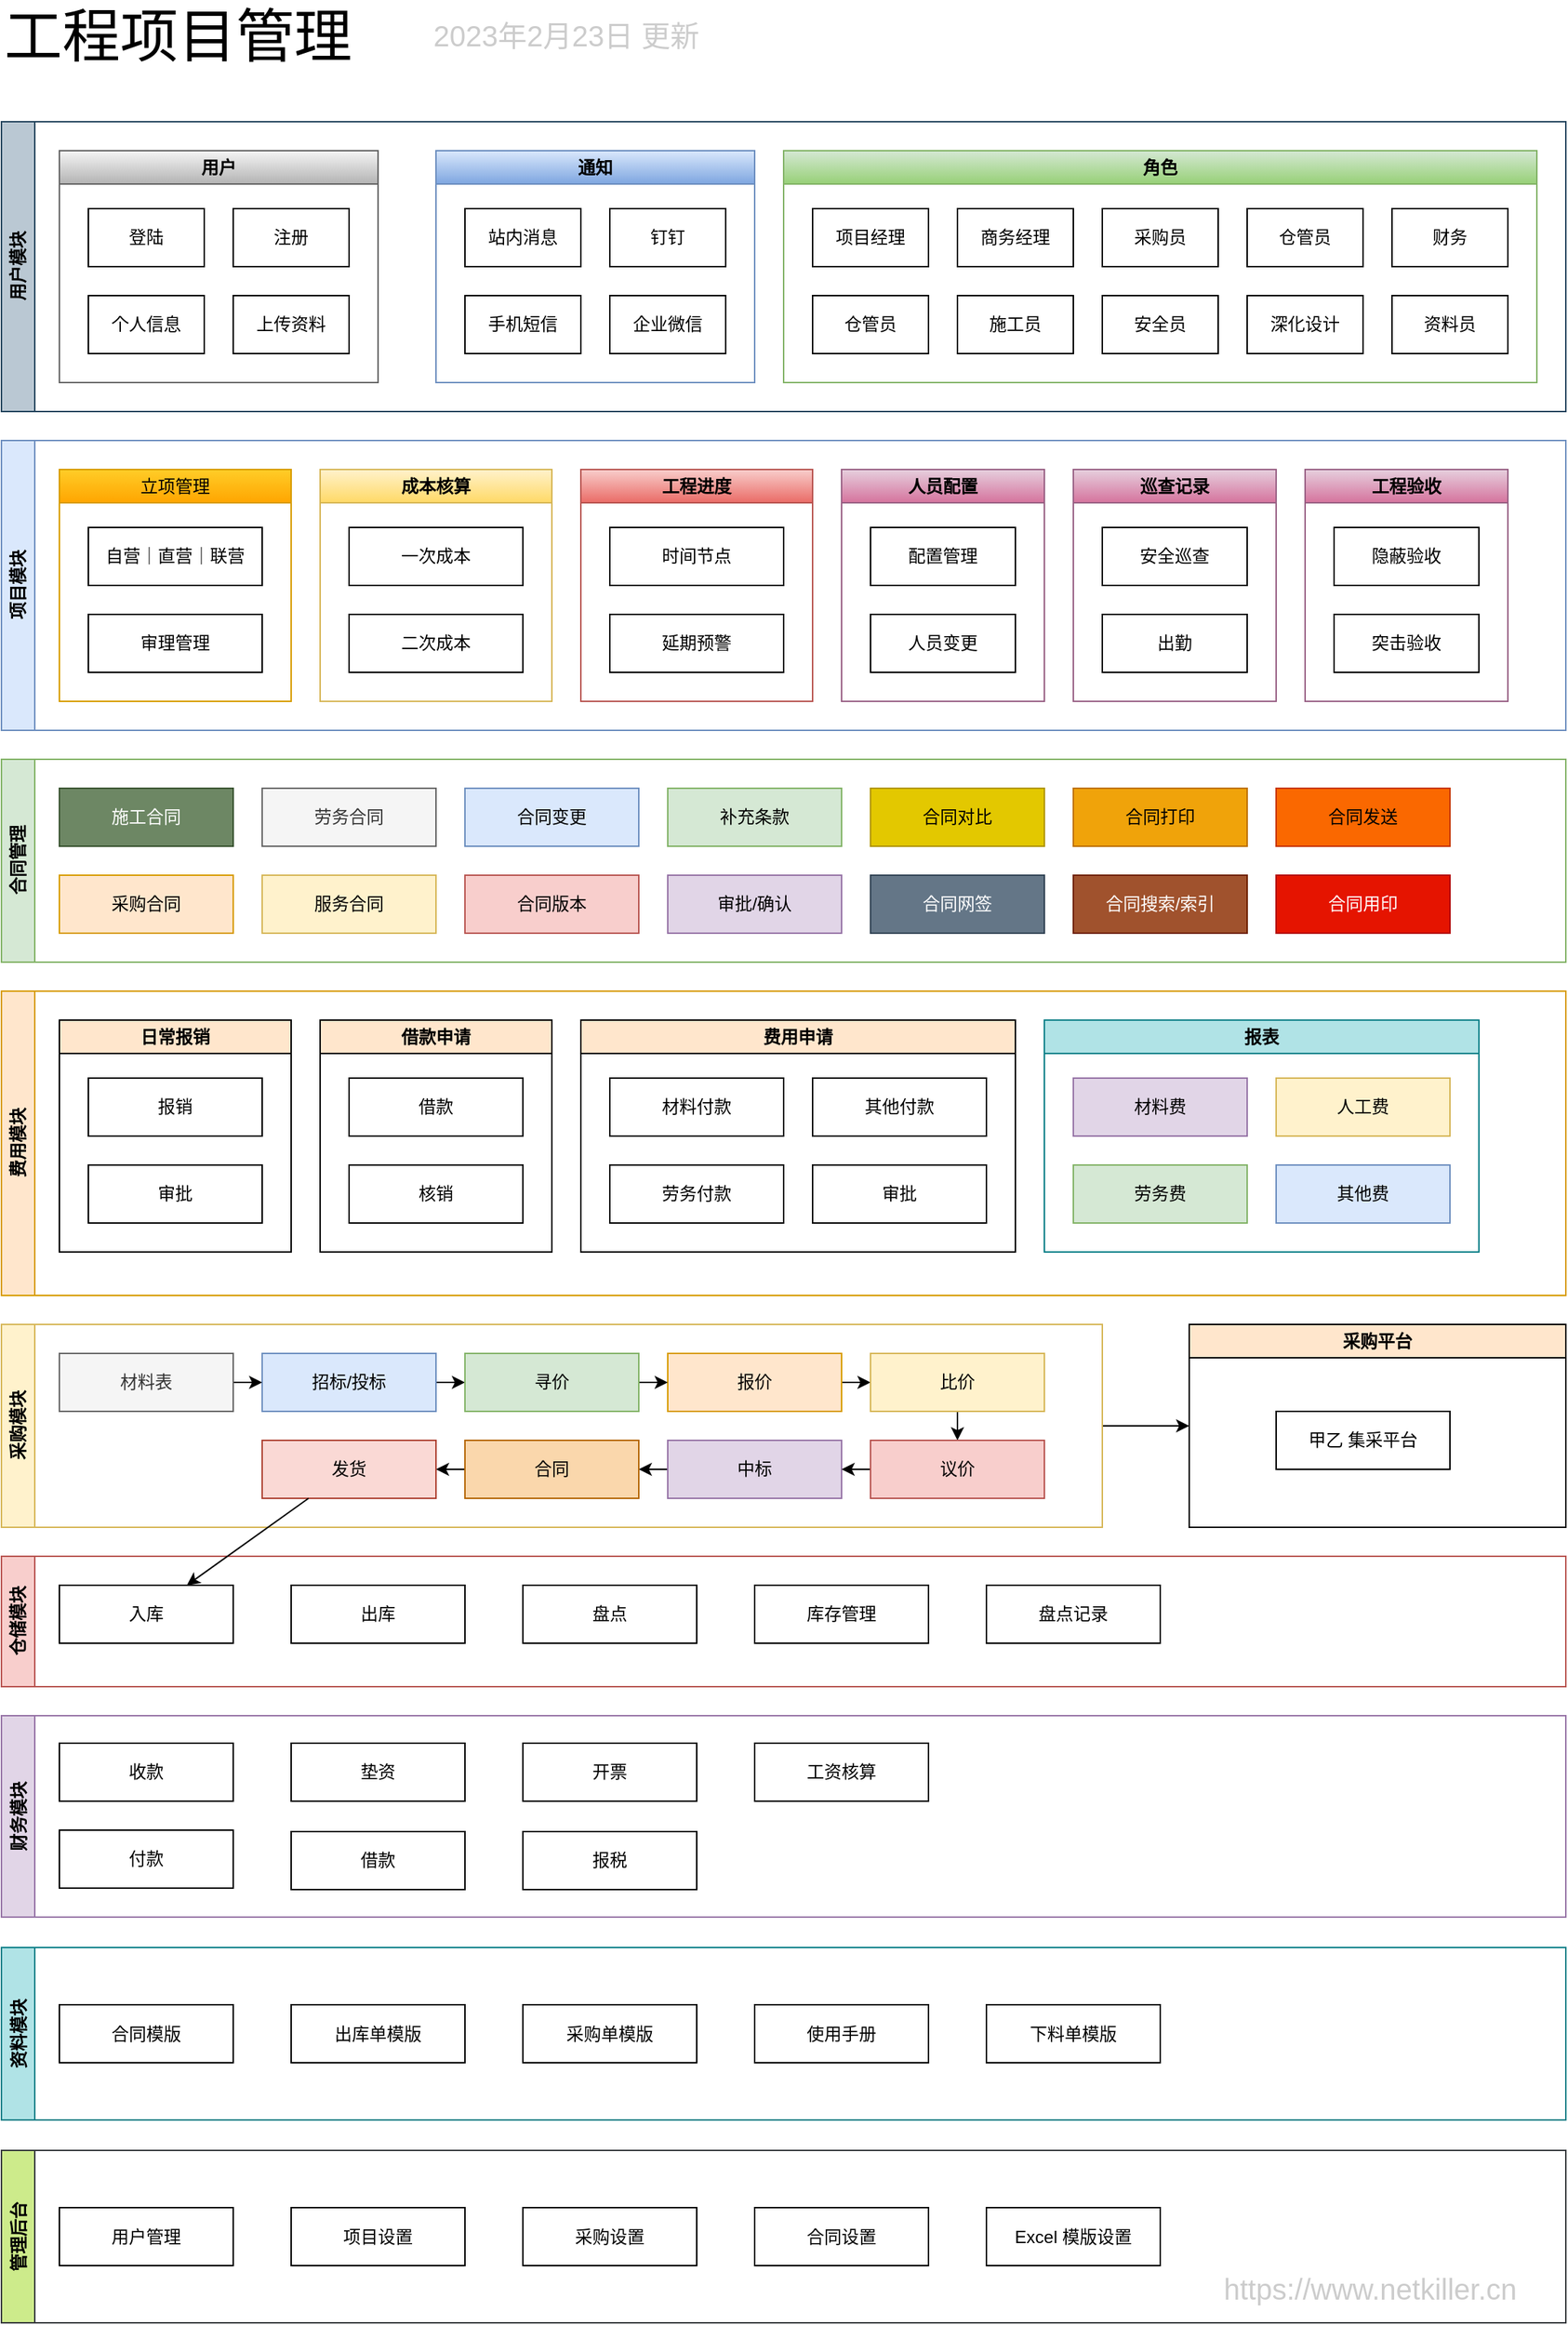 <mxfile>
    <diagram id="M5mrPxtPSn9jRvUNtsNj" name="第 2 页">
        <mxGraphModel dx="1764" dy="1117" grid="1" gridSize="10" guides="1" tooltips="1" connect="1" arrows="1" fold="1" page="1" pageScale="1" pageWidth="1169" pageHeight="827" math="0" shadow="0">
            <root>
                <mxCell id="0"/>
                <mxCell id="1" parent="0"/>
                <mxCell id="AmB64PS9fRuZnb-an2-r-2" value="项目模块" style="swimlane;horizontal=0;whiteSpace=wrap;html=1;fillColor=#dae8fc;strokeColor=#6c8ebf;" parent="1" vertex="1">
                    <mxGeometry x="40" y="340" width="1080" height="200" as="geometry"/>
                </mxCell>
                <mxCell id="AmB64PS9fRuZnb-an2-r-19" value="&lt;span style=&quot;font-weight: 400;&quot;&gt;立项管理&lt;/span&gt;" style="swimlane;whiteSpace=wrap;html=1;fillColor=#ffcd28;gradientColor=#ffa500;strokeColor=#d79b00;" parent="AmB64PS9fRuZnb-an2-r-2" vertex="1">
                    <mxGeometry x="40" y="20" width="160" height="160" as="geometry"/>
                </mxCell>
                <mxCell id="0rWOfAFl365EBnG1ze4V-1" value="自营｜直营｜联营" style="rounded=0;whiteSpace=wrap;html=1;" parent="AmB64PS9fRuZnb-an2-r-19" vertex="1">
                    <mxGeometry x="20" y="40" width="120" height="40" as="geometry"/>
                </mxCell>
                <mxCell id="0rWOfAFl365EBnG1ze4V-2" value="审理管理" style="rounded=0;whiteSpace=wrap;html=1;" parent="AmB64PS9fRuZnb-an2-r-19" vertex="1">
                    <mxGeometry x="20" y="100" width="120" height="40" as="geometry"/>
                </mxCell>
                <mxCell id="AmB64PS9fRuZnb-an2-r-21" value="人员配置" style="swimlane;whiteSpace=wrap;html=1;fillColor=#e6d0de;gradientColor=#d5739d;strokeColor=#996185;" parent="AmB64PS9fRuZnb-an2-r-2" vertex="1">
                    <mxGeometry x="580" y="20" width="140" height="160" as="geometry"/>
                </mxCell>
                <mxCell id="0rWOfAFl365EBnG1ze4V-22" value="配置管理" style="rounded=0;whiteSpace=wrap;html=1;" parent="AmB64PS9fRuZnb-an2-r-21" vertex="1">
                    <mxGeometry x="20" y="40" width="100" height="40" as="geometry"/>
                </mxCell>
                <mxCell id="0rWOfAFl365EBnG1ze4V-23" value="人员变更" style="rounded=0;whiteSpace=wrap;html=1;" parent="AmB64PS9fRuZnb-an2-r-21" vertex="1">
                    <mxGeometry x="20" y="100" width="100" height="40" as="geometry"/>
                </mxCell>
                <mxCell id="0rWOfAFl365EBnG1ze4V-8" value="成本核算" style="swimlane;whiteSpace=wrap;html=1;fillColor=#fff2cc;gradientColor=#ffd966;strokeColor=#d6b656;" parent="AmB64PS9fRuZnb-an2-r-2" vertex="1">
                    <mxGeometry x="220" y="20" width="160" height="160" as="geometry"/>
                </mxCell>
                <mxCell id="0rWOfAFl365EBnG1ze4V-6" value="一次成本" style="rounded=0;whiteSpace=wrap;html=1;" parent="0rWOfAFl365EBnG1ze4V-8" vertex="1">
                    <mxGeometry x="20" y="40" width="120" height="40" as="geometry"/>
                </mxCell>
                <mxCell id="0rWOfAFl365EBnG1ze4V-7" value="二次成本" style="rounded=0;whiteSpace=wrap;html=1;" parent="0rWOfAFl365EBnG1ze4V-8" vertex="1">
                    <mxGeometry x="20" y="100" width="120" height="40" as="geometry"/>
                </mxCell>
                <mxCell id="0rWOfAFl365EBnG1ze4V-9" value="工程进度" style="swimlane;whiteSpace=wrap;html=1;fillColor=#f8cecc;gradientColor=#ea6b66;strokeColor=#b85450;" parent="AmB64PS9fRuZnb-an2-r-2" vertex="1">
                    <mxGeometry x="400" y="20" width="160" height="160" as="geometry"/>
                </mxCell>
                <mxCell id="0rWOfAFl365EBnG1ze4V-3" value="时间节点" style="rounded=0;whiteSpace=wrap;html=1;" parent="0rWOfAFl365EBnG1ze4V-9" vertex="1">
                    <mxGeometry x="20" y="40" width="120" height="40" as="geometry"/>
                </mxCell>
                <mxCell id="0rWOfAFl365EBnG1ze4V-10" value="延期预警" style="rounded=0;whiteSpace=wrap;html=1;" parent="0rWOfAFl365EBnG1ze4V-9" vertex="1">
                    <mxGeometry x="20" y="100" width="120" height="40" as="geometry"/>
                </mxCell>
                <mxCell id="0rWOfAFl365EBnG1ze4V-16" value="巡查记录" style="swimlane;whiteSpace=wrap;html=1;fillColor=#e6d0de;gradientColor=#d5739d;strokeColor=#996185;" parent="AmB64PS9fRuZnb-an2-r-2" vertex="1">
                    <mxGeometry x="740" y="20" width="140" height="160" as="geometry"/>
                </mxCell>
                <mxCell id="0rWOfAFl365EBnG1ze4V-20" value="安全巡查" style="rounded=0;whiteSpace=wrap;html=1;" parent="0rWOfAFl365EBnG1ze4V-16" vertex="1">
                    <mxGeometry x="20" y="40" width="100" height="40" as="geometry"/>
                </mxCell>
                <mxCell id="0rWOfAFl365EBnG1ze4V-21" value="出勤" style="rounded=0;whiteSpace=wrap;html=1;" parent="0rWOfAFl365EBnG1ze4V-16" vertex="1">
                    <mxGeometry x="20" y="100" width="100" height="40" as="geometry"/>
                </mxCell>
                <mxCell id="0rWOfAFl365EBnG1ze4V-17" value="工程验收" style="swimlane;whiteSpace=wrap;html=1;fillColor=#e6d0de;gradientColor=#d5739d;strokeColor=#996185;" parent="AmB64PS9fRuZnb-an2-r-2" vertex="1">
                    <mxGeometry x="900" y="20" width="140" height="160" as="geometry"/>
                </mxCell>
                <mxCell id="0rWOfAFl365EBnG1ze4V-18" value="隐蔽验收" style="rounded=0;whiteSpace=wrap;html=1;" parent="0rWOfAFl365EBnG1ze4V-17" vertex="1">
                    <mxGeometry x="20" y="40" width="100" height="40" as="geometry"/>
                </mxCell>
                <mxCell id="0rWOfAFl365EBnG1ze4V-19" value="突击验收" style="rounded=0;whiteSpace=wrap;html=1;" parent="0rWOfAFl365EBnG1ze4V-17" vertex="1">
                    <mxGeometry x="20" y="100" width="100" height="40" as="geometry"/>
                </mxCell>
                <mxCell id="AmB64PS9fRuZnb-an2-r-4" value="合同管理" style="swimlane;horizontal=0;whiteSpace=wrap;html=1;fillColor=#d5e8d4;strokeColor=#82b366;" parent="1" vertex="1">
                    <mxGeometry x="40" y="560" width="1080" height="140" as="geometry"/>
                </mxCell>
                <mxCell id="AmB64PS9fRuZnb-an2-r-22" value="施工合同" style="rounded=0;whiteSpace=wrap;html=1;fillColor=#6d8764;fontColor=#ffffff;strokeColor=#3A5431;" parent="AmB64PS9fRuZnb-an2-r-4" vertex="1">
                    <mxGeometry x="40" y="20" width="120" height="40" as="geometry"/>
                </mxCell>
                <mxCell id="AmB64PS9fRuZnb-an2-r-23" value="采购合同" style="rounded=0;whiteSpace=wrap;html=1;fillColor=#ffe6cc;strokeColor=#d79b00;" parent="AmB64PS9fRuZnb-an2-r-4" vertex="1">
                    <mxGeometry x="40" y="80" width="120" height="40" as="geometry"/>
                </mxCell>
                <mxCell id="AmB64PS9fRuZnb-an2-r-24" value="劳务合同" style="rounded=0;whiteSpace=wrap;html=1;fillColor=#f5f5f5;fontColor=#333333;strokeColor=#666666;" parent="AmB64PS9fRuZnb-an2-r-4" vertex="1">
                    <mxGeometry x="180" y="20" width="120" height="40" as="geometry"/>
                </mxCell>
                <mxCell id="AmB64PS9fRuZnb-an2-r-25" value="服务合同" style="rounded=0;whiteSpace=wrap;html=1;fillColor=#fff2cc;strokeColor=#d6b656;" parent="AmB64PS9fRuZnb-an2-r-4" vertex="1">
                    <mxGeometry x="180" y="80" width="120" height="40" as="geometry"/>
                </mxCell>
                <mxCell id="0rWOfAFl365EBnG1ze4V-4" value="合同变更" style="rounded=0;whiteSpace=wrap;html=1;fillColor=#dae8fc;strokeColor=#6c8ebf;" parent="AmB64PS9fRuZnb-an2-r-4" vertex="1">
                    <mxGeometry x="320" y="20" width="120" height="40" as="geometry"/>
                </mxCell>
                <mxCell id="0rWOfAFl365EBnG1ze4V-11" value="审批/确认" style="rounded=0;whiteSpace=wrap;html=1;fillColor=#e1d5e7;strokeColor=#9673a6;" parent="AmB64PS9fRuZnb-an2-r-4" vertex="1">
                    <mxGeometry x="460" y="80" width="120" height="40" as="geometry"/>
                </mxCell>
                <mxCell id="0rWOfAFl365EBnG1ze4V-31" value="合同打印" style="rounded=0;whiteSpace=wrap;html=1;fillColor=#f0a30a;fontColor=#000000;strokeColor=#BD7000;" parent="AmB64PS9fRuZnb-an2-r-4" vertex="1">
                    <mxGeometry x="740" y="20" width="120" height="40" as="geometry"/>
                </mxCell>
                <mxCell id="2" value="合同版本" style="rounded=0;whiteSpace=wrap;html=1;fillColor=#f8cecc;strokeColor=#b85450;" parent="AmB64PS9fRuZnb-an2-r-4" vertex="1">
                    <mxGeometry x="320" y="80" width="120" height="40" as="geometry"/>
                </mxCell>
                <mxCell id="3" value="补充条款" style="rounded=0;whiteSpace=wrap;html=1;fillColor=#d5e8d4;strokeColor=#82b366;" parent="AmB64PS9fRuZnb-an2-r-4" vertex="1">
                    <mxGeometry x="460" y="20" width="120" height="40" as="geometry"/>
                </mxCell>
                <mxCell id="4" value="合同对比" style="rounded=0;whiteSpace=wrap;html=1;fillColor=#e3c800;fontColor=#000000;strokeColor=#B09500;" parent="AmB64PS9fRuZnb-an2-r-4" vertex="1">
                    <mxGeometry x="600" y="20" width="120" height="40" as="geometry"/>
                </mxCell>
                <mxCell id="5" value="合同网签" style="rounded=0;whiteSpace=wrap;html=1;fillColor=#647687;fontColor=#ffffff;strokeColor=#314354;" parent="AmB64PS9fRuZnb-an2-r-4" vertex="1">
                    <mxGeometry x="600" y="80" width="120" height="40" as="geometry"/>
                </mxCell>
                <mxCell id="6" value="合同搜索/索引" style="rounded=0;whiteSpace=wrap;html=1;fillColor=#a0522d;fontColor=#ffffff;strokeColor=#6D1F00;" parent="AmB64PS9fRuZnb-an2-r-4" vertex="1">
                    <mxGeometry x="740" y="80" width="120" height="40" as="geometry"/>
                </mxCell>
                <mxCell id="7" value="合同发送" style="rounded=0;whiteSpace=wrap;html=1;fillColor=#fa6800;fontColor=#000000;strokeColor=#C73500;" parent="AmB64PS9fRuZnb-an2-r-4" vertex="1">
                    <mxGeometry x="880" y="20" width="120" height="40" as="geometry"/>
                </mxCell>
                <mxCell id="8" value="合同用印" style="rounded=0;whiteSpace=wrap;html=1;fillColor=#e51400;fontColor=#ffffff;strokeColor=#B20000;" parent="AmB64PS9fRuZnb-an2-r-4" vertex="1">
                    <mxGeometry x="880" y="80" width="120" height="40" as="geometry"/>
                </mxCell>
                <mxCell id="0rWOfAFl365EBnG1ze4V-60" style="edgeStyle=none;html=1;" parent="1" source="AmB64PS9fRuZnb-an2-r-5" target="0rWOfAFl365EBnG1ze4V-45" edge="1">
                    <mxGeometry relative="1" as="geometry"/>
                </mxCell>
                <mxCell id="AmB64PS9fRuZnb-an2-r-5" value="采购模块" style="swimlane;horizontal=0;whiteSpace=wrap;html=1;fillColor=#fff2cc;strokeColor=#d6b656;" parent="1" vertex="1">
                    <mxGeometry x="40" y="950" width="760" height="140" as="geometry"/>
                </mxCell>
                <mxCell id="0rWOfAFl365EBnG1ze4V-50" value="" style="edgeStyle=none;html=1;" parent="AmB64PS9fRuZnb-an2-r-5" source="lH1B-ZWQxyBypqtRwRSG-2" target="0rWOfAFl365EBnG1ze4V-47" edge="1">
                    <mxGeometry relative="1" as="geometry"/>
                </mxCell>
                <mxCell id="lH1B-ZWQxyBypqtRwRSG-2" value="招标/投标" style="rounded=0;whiteSpace=wrap;html=1;fillColor=#dae8fc;strokeColor=#6c8ebf;" parent="AmB64PS9fRuZnb-an2-r-5" vertex="1">
                    <mxGeometry x="180" y="20" width="120" height="40" as="geometry"/>
                </mxCell>
                <mxCell id="0rWOfAFl365EBnG1ze4V-52" value="" style="edgeStyle=none;html=1;" parent="AmB64PS9fRuZnb-an2-r-5" source="QahdkHmufhQVlJJEkfvf-2" target="0rWOfAFl365EBnG1ze4V-43" edge="1">
                    <mxGeometry relative="1" as="geometry"/>
                </mxCell>
                <mxCell id="QahdkHmufhQVlJJEkfvf-2" value="报价" style="rounded=0;whiteSpace=wrap;html=1;fillColor=#ffe6cc;strokeColor=#d79b00;" parent="AmB64PS9fRuZnb-an2-r-5" vertex="1">
                    <mxGeometry x="460" y="20" width="120" height="40" as="geometry"/>
                </mxCell>
                <mxCell id="0rWOfAFl365EBnG1ze4V-56" value="" style="edgeStyle=none;html=1;" parent="AmB64PS9fRuZnb-an2-r-5" source="0rWOfAFl365EBnG1ze4V-44" target="0rWOfAFl365EBnG1ze4V-55" edge="1">
                    <mxGeometry relative="1" as="geometry"/>
                </mxCell>
                <mxCell id="0rWOfAFl365EBnG1ze4V-44" value="中标" style="rounded=0;whiteSpace=wrap;html=1;fillColor=#e1d5e7;strokeColor=#9673a6;" parent="AmB64PS9fRuZnb-an2-r-5" vertex="1">
                    <mxGeometry x="460" y="80" width="120" height="40" as="geometry"/>
                </mxCell>
                <mxCell id="0rWOfAFl365EBnG1ze4V-53" value="" style="edgeStyle=none;html=1;" parent="AmB64PS9fRuZnb-an2-r-5" source="0rWOfAFl365EBnG1ze4V-43" target="0rWOfAFl365EBnG1ze4V-48" edge="1">
                    <mxGeometry relative="1" as="geometry"/>
                </mxCell>
                <mxCell id="0rWOfAFl365EBnG1ze4V-43" value="比价" style="rounded=0;whiteSpace=wrap;html=1;fillColor=#fff2cc;strokeColor=#d6b656;" parent="AmB64PS9fRuZnb-an2-r-5" vertex="1">
                    <mxGeometry x="600" y="20" width="120" height="40" as="geometry"/>
                </mxCell>
                <mxCell id="0rWOfAFl365EBnG1ze4V-49" value="" style="edgeStyle=none;html=1;" parent="AmB64PS9fRuZnb-an2-r-5" source="0rWOfAFl365EBnG1ze4V-46" target="lH1B-ZWQxyBypqtRwRSG-2" edge="1">
                    <mxGeometry relative="1" as="geometry"/>
                </mxCell>
                <mxCell id="0rWOfAFl365EBnG1ze4V-46" value="材料表" style="rounded=0;whiteSpace=wrap;html=1;fillColor=#f5f5f5;fontColor=#333333;strokeColor=#666666;" parent="AmB64PS9fRuZnb-an2-r-5" vertex="1">
                    <mxGeometry x="40" y="20" width="120" height="40" as="geometry"/>
                </mxCell>
                <mxCell id="0rWOfAFl365EBnG1ze4V-51" value="" style="edgeStyle=none;html=1;" parent="AmB64PS9fRuZnb-an2-r-5" source="0rWOfAFl365EBnG1ze4V-47" target="QahdkHmufhQVlJJEkfvf-2" edge="1">
                    <mxGeometry relative="1" as="geometry"/>
                </mxCell>
                <mxCell id="0rWOfAFl365EBnG1ze4V-47" value="寻价" style="rounded=0;whiteSpace=wrap;html=1;fillColor=#d5e8d4;strokeColor=#82b366;" parent="AmB64PS9fRuZnb-an2-r-5" vertex="1">
                    <mxGeometry x="320" y="20" width="120" height="40" as="geometry"/>
                </mxCell>
                <mxCell id="0rWOfAFl365EBnG1ze4V-54" style="edgeStyle=none;html=1;entryX=1;entryY=0.5;entryDx=0;entryDy=0;" parent="AmB64PS9fRuZnb-an2-r-5" source="0rWOfAFl365EBnG1ze4V-48" target="0rWOfAFl365EBnG1ze4V-44" edge="1">
                    <mxGeometry relative="1" as="geometry"/>
                </mxCell>
                <mxCell id="0rWOfAFl365EBnG1ze4V-48" value="议价" style="rounded=0;whiteSpace=wrap;html=1;fillColor=#f8cecc;strokeColor=#b85450;" parent="AmB64PS9fRuZnb-an2-r-5" vertex="1">
                    <mxGeometry x="600" y="80" width="120" height="40" as="geometry"/>
                </mxCell>
                <mxCell id="0rWOfAFl365EBnG1ze4V-58" value="" style="edgeStyle=none;html=1;" parent="AmB64PS9fRuZnb-an2-r-5" source="0rWOfAFl365EBnG1ze4V-55" target="0rWOfAFl365EBnG1ze4V-57" edge="1">
                    <mxGeometry relative="1" as="geometry"/>
                </mxCell>
                <mxCell id="0rWOfAFl365EBnG1ze4V-55" value="合同" style="rounded=0;whiteSpace=wrap;html=1;fillColor=#fad7ac;strokeColor=#b46504;" parent="AmB64PS9fRuZnb-an2-r-5" vertex="1">
                    <mxGeometry x="320" y="80" width="120" height="40" as="geometry"/>
                </mxCell>
                <mxCell id="0rWOfAFl365EBnG1ze4V-57" value="发货" style="rounded=0;whiteSpace=wrap;html=1;fillColor=#fad9d5;strokeColor=#ae4132;" parent="AmB64PS9fRuZnb-an2-r-5" vertex="1">
                    <mxGeometry x="180" y="80" width="120" height="40" as="geometry"/>
                </mxCell>
                <mxCell id="AmB64PS9fRuZnb-an2-r-6" value="财务模块" style="swimlane;horizontal=0;whiteSpace=wrap;html=1;fillColor=#e1d5e7;strokeColor=#9673a6;" parent="1" vertex="1">
                    <mxGeometry x="40" y="1220" width="1080" height="139" as="geometry"/>
                </mxCell>
                <mxCell id="lH1B-ZWQxyBypqtRwRSG-4" value="收款" style="rounded=0;whiteSpace=wrap;html=1;" parent="AmB64PS9fRuZnb-an2-r-6" vertex="1">
                    <mxGeometry x="40" y="19" width="120" height="40" as="geometry"/>
                </mxCell>
                <mxCell id="lH1B-ZWQxyBypqtRwRSG-5" value="付款" style="rounded=0;whiteSpace=wrap;html=1;" parent="AmB64PS9fRuZnb-an2-r-6" vertex="1">
                    <mxGeometry x="40" y="79" width="120" height="40" as="geometry"/>
                </mxCell>
                <mxCell id="lH1B-ZWQxyBypqtRwRSG-6" value="垫资" style="rounded=0;whiteSpace=wrap;html=1;" parent="AmB64PS9fRuZnb-an2-r-6" vertex="1">
                    <mxGeometry x="200" y="19" width="120" height="40" as="geometry"/>
                </mxCell>
                <mxCell id="lH1B-ZWQxyBypqtRwRSG-7" value="开票" style="rounded=0;whiteSpace=wrap;html=1;" parent="AmB64PS9fRuZnb-an2-r-6" vertex="1">
                    <mxGeometry x="360" y="19" width="120" height="40" as="geometry"/>
                </mxCell>
                <mxCell id="lH1B-ZWQxyBypqtRwRSG-8" value="报税" style="rounded=0;whiteSpace=wrap;html=1;" parent="AmB64PS9fRuZnb-an2-r-6" vertex="1">
                    <mxGeometry x="360" y="80" width="120" height="40" as="geometry"/>
                </mxCell>
                <mxCell id="0rWOfAFl365EBnG1ze4V-5" value="工资核算" style="rounded=0;whiteSpace=wrap;html=1;" parent="AmB64PS9fRuZnb-an2-r-6" vertex="1">
                    <mxGeometry x="520" y="19" width="120" height="40" as="geometry"/>
                </mxCell>
                <mxCell id="0rWOfAFl365EBnG1ze4V-30" value="借款" style="rounded=0;whiteSpace=wrap;html=1;" parent="AmB64PS9fRuZnb-an2-r-6" vertex="1">
                    <mxGeometry x="200" y="80" width="120" height="40" as="geometry"/>
                </mxCell>
                <mxCell id="AmB64PS9fRuZnb-an2-r-7" value="管理后台" style="swimlane;horizontal=0;whiteSpace=wrap;html=1;fillColor=#cdeb8b;strokeColor=#36393d;" parent="1" vertex="1">
                    <mxGeometry x="40" y="1520" width="1080" height="119" as="geometry"/>
                </mxCell>
                <mxCell id="lH1B-ZWQxyBypqtRwRSG-19" value="用户管理" style="rounded=0;whiteSpace=wrap;html=1;" parent="AmB64PS9fRuZnb-an2-r-7" vertex="1">
                    <mxGeometry x="40" y="39.5" width="120" height="40" as="geometry"/>
                </mxCell>
                <mxCell id="lH1B-ZWQxyBypqtRwRSG-20" value="项目设置" style="rounded=0;whiteSpace=wrap;html=1;" parent="AmB64PS9fRuZnb-an2-r-7" vertex="1">
                    <mxGeometry x="200" y="39.5" width="120" height="40" as="geometry"/>
                </mxCell>
                <mxCell id="lH1B-ZWQxyBypqtRwRSG-21" value="采购设置" style="rounded=0;whiteSpace=wrap;html=1;" parent="AmB64PS9fRuZnb-an2-r-7" vertex="1">
                    <mxGeometry x="360" y="39.5" width="120" height="40" as="geometry"/>
                </mxCell>
                <mxCell id="lH1B-ZWQxyBypqtRwRSG-22" value="合同设置" style="rounded=0;whiteSpace=wrap;html=1;" parent="AmB64PS9fRuZnb-an2-r-7" vertex="1">
                    <mxGeometry x="520" y="39.5" width="120" height="40" as="geometry"/>
                </mxCell>
                <mxCell id="QahdkHmufhQVlJJEkfvf-1" value="Excel 模版设置" style="rounded=0;whiteSpace=wrap;html=1;" parent="AmB64PS9fRuZnb-an2-r-7" vertex="1">
                    <mxGeometry x="680" y="39.5" width="120" height="40" as="geometry"/>
                </mxCell>
                <mxCell id="17" value="https://www.netkiller.cn" style="text;html=1;strokeColor=none;fillColor=none;align=center;verticalAlign=middle;whiteSpace=wrap;rounded=0;fontSize=20;fontColor=#CCCCCC;" parent="AmB64PS9fRuZnb-an2-r-7" vertex="1">
                    <mxGeometry x="830" y="79.5" width="230" height="30" as="geometry"/>
                </mxCell>
                <mxCell id="lH1B-ZWQxyBypqtRwRSG-1" value="费用模块" style="swimlane;horizontal=0;whiteSpace=wrap;html=1;fillColor=#ffe6cc;strokeColor=#d79b00;" parent="1" vertex="1">
                    <mxGeometry x="40" y="720" width="1080" height="210" as="geometry"/>
                </mxCell>
                <mxCell id="0rWOfAFl365EBnG1ze4V-33" value="日常报销" style="swimlane;whiteSpace=wrap;html=1;fillColor=#FFE6CC;" parent="lH1B-ZWQxyBypqtRwRSG-1" vertex="1">
                    <mxGeometry x="40" y="20" width="160" height="160" as="geometry"/>
                </mxCell>
                <mxCell id="lH1B-ZWQxyBypqtRwRSG-12" value="报销" style="rounded=0;whiteSpace=wrap;html=1;" parent="0rWOfAFl365EBnG1ze4V-33" vertex="1">
                    <mxGeometry x="20" y="40" width="120" height="40" as="geometry"/>
                </mxCell>
                <mxCell id="lH1B-ZWQxyBypqtRwRSG-13" value="审批" style="rounded=0;whiteSpace=wrap;html=1;" parent="0rWOfAFl365EBnG1ze4V-33" vertex="1">
                    <mxGeometry x="20" y="100" width="120" height="40" as="geometry"/>
                </mxCell>
                <mxCell id="0rWOfAFl365EBnG1ze4V-34" value="费用申请" style="swimlane;whiteSpace=wrap;html=1;fillColor=#FFE6CC;" parent="lH1B-ZWQxyBypqtRwRSG-1" vertex="1">
                    <mxGeometry x="400" y="20" width="300" height="160" as="geometry"/>
                </mxCell>
                <mxCell id="lH1B-ZWQxyBypqtRwRSG-10" value="材料付款" style="rounded=0;whiteSpace=wrap;html=1;" parent="0rWOfAFl365EBnG1ze4V-34" vertex="1">
                    <mxGeometry x="20" y="40" width="120" height="40" as="geometry"/>
                </mxCell>
                <mxCell id="0rWOfAFl365EBnG1ze4V-35" value="劳务付款" style="rounded=0;whiteSpace=wrap;html=1;" parent="0rWOfAFl365EBnG1ze4V-34" vertex="1">
                    <mxGeometry x="20" y="100" width="120" height="40" as="geometry"/>
                </mxCell>
                <mxCell id="0rWOfAFl365EBnG1ze4V-36" value="其他付款" style="rounded=0;whiteSpace=wrap;html=1;" parent="0rWOfAFl365EBnG1ze4V-34" vertex="1">
                    <mxGeometry x="160" y="40" width="120" height="40" as="geometry"/>
                </mxCell>
                <mxCell id="0rWOfAFl365EBnG1ze4V-37" value="审批" style="rounded=0;whiteSpace=wrap;html=1;" parent="0rWOfAFl365EBnG1ze4V-34" vertex="1">
                    <mxGeometry x="160" y="100" width="120" height="40" as="geometry"/>
                </mxCell>
                <mxCell id="0rWOfAFl365EBnG1ze4V-39" value="借款申请" style="swimlane;whiteSpace=wrap;html=1;fillColor=#FFE6CC;" parent="lH1B-ZWQxyBypqtRwRSG-1" vertex="1">
                    <mxGeometry x="220" y="20" width="160" height="160" as="geometry"/>
                </mxCell>
                <mxCell id="lH1B-ZWQxyBypqtRwRSG-11" value="借款" style="rounded=0;whiteSpace=wrap;html=1;" parent="0rWOfAFl365EBnG1ze4V-39" vertex="1">
                    <mxGeometry x="20" y="40" width="120" height="40" as="geometry"/>
                </mxCell>
                <mxCell id="0rWOfAFl365EBnG1ze4V-38" value="核销" style="rounded=0;whiteSpace=wrap;html=1;" parent="0rWOfAFl365EBnG1ze4V-39" vertex="1">
                    <mxGeometry x="20" y="100" width="120" height="40" as="geometry"/>
                </mxCell>
                <mxCell id="10" value="报表" style="swimlane;whiteSpace=wrap;html=1;fillColor=#b0e3e6;strokeColor=#0e8088;" parent="lH1B-ZWQxyBypqtRwRSG-1" vertex="1">
                    <mxGeometry x="720" y="20" width="300" height="160" as="geometry"/>
                </mxCell>
                <mxCell id="11" value="材料费" style="rounded=0;whiteSpace=wrap;html=1;fillColor=#e1d5e7;strokeColor=#9673a6;" parent="10" vertex="1">
                    <mxGeometry x="20" y="40" width="120" height="40" as="geometry"/>
                </mxCell>
                <mxCell id="12" value="劳务费" style="rounded=0;whiteSpace=wrap;html=1;fillColor=#d5e8d4;strokeColor=#82b366;" parent="10" vertex="1">
                    <mxGeometry x="20" y="100" width="120" height="40" as="geometry"/>
                </mxCell>
                <mxCell id="13" value="人工费" style="rounded=0;whiteSpace=wrap;html=1;fillColor=#fff2cc;strokeColor=#d6b656;" parent="10" vertex="1">
                    <mxGeometry x="160" y="40" width="120" height="40" as="geometry"/>
                </mxCell>
                <mxCell id="14" value="其他费" style="rounded=0;whiteSpace=wrap;html=1;fillColor=#dae8fc;strokeColor=#6c8ebf;" parent="10" vertex="1">
                    <mxGeometry x="160" y="100" width="120" height="40" as="geometry"/>
                </mxCell>
                <mxCell id="lH1B-ZWQxyBypqtRwRSG-9" value="用户模块" style="swimlane;horizontal=0;whiteSpace=wrap;html=1;fillColor=#bac8d3;strokeColor=#23445d;" parent="1" vertex="1">
                    <mxGeometry x="40" y="120" width="1080" height="200" as="geometry"/>
                </mxCell>
                <mxCell id="AmB64PS9fRuZnb-an2-r-1" value="用户" style="swimlane;whiteSpace=wrap;html=1;fillColor=#f5f5f5;gradientColor=#b3b3b3;strokeColor=#666666;" parent="lH1B-ZWQxyBypqtRwRSG-9" vertex="1">
                    <mxGeometry x="40" y="20" width="220" height="160" as="geometry"/>
                </mxCell>
                <mxCell id="AmB64PS9fRuZnb-an2-r-18" value="登陆" style="rounded=0;whiteSpace=wrap;html=1;" parent="AmB64PS9fRuZnb-an2-r-1" vertex="1">
                    <mxGeometry x="20" y="40" width="80" height="40" as="geometry"/>
                </mxCell>
                <mxCell id="lH1B-ZWQxyBypqtRwRSG-23" value="注册" style="rounded=0;whiteSpace=wrap;html=1;" parent="AmB64PS9fRuZnb-an2-r-1" vertex="1">
                    <mxGeometry x="120" y="40" width="80" height="40" as="geometry"/>
                </mxCell>
                <mxCell id="lH1B-ZWQxyBypqtRwRSG-24" value="个人信息" style="rounded=0;whiteSpace=wrap;html=1;" parent="AmB64PS9fRuZnb-an2-r-1" vertex="1">
                    <mxGeometry x="20" y="100" width="80" height="40" as="geometry"/>
                </mxCell>
                <mxCell id="lH1B-ZWQxyBypqtRwRSG-25" value="上传资料" style="rounded=0;whiteSpace=wrap;html=1;" parent="AmB64PS9fRuZnb-an2-r-1" vertex="1">
                    <mxGeometry x="120" y="100" width="80" height="40" as="geometry"/>
                </mxCell>
                <mxCell id="AmB64PS9fRuZnb-an2-r-3" value="角色" style="swimlane;whiteSpace=wrap;html=1;fillColor=#d5e8d4;gradientColor=#97d077;strokeColor=#82b366;" parent="lH1B-ZWQxyBypqtRwRSG-9" vertex="1">
                    <mxGeometry x="540" y="20" width="520" height="160" as="geometry"/>
                </mxCell>
                <mxCell id="AmB64PS9fRuZnb-an2-r-8" value="项目经理" style="rounded=0;whiteSpace=wrap;html=1;" parent="AmB64PS9fRuZnb-an2-r-3" vertex="1">
                    <mxGeometry x="20" y="40" width="80" height="40" as="geometry"/>
                </mxCell>
                <mxCell id="AmB64PS9fRuZnb-an2-r-9" value="商务经理" style="rounded=0;whiteSpace=wrap;html=1;" parent="AmB64PS9fRuZnb-an2-r-3" vertex="1">
                    <mxGeometry x="120" y="40" width="80" height="40" as="geometry"/>
                </mxCell>
                <mxCell id="AmB64PS9fRuZnb-an2-r-11" value="采购员" style="rounded=0;whiteSpace=wrap;html=1;" parent="AmB64PS9fRuZnb-an2-r-3" vertex="1">
                    <mxGeometry x="220" y="40" width="80" height="40" as="geometry"/>
                </mxCell>
                <mxCell id="AmB64PS9fRuZnb-an2-r-10" value="仓管员" style="rounded=0;whiteSpace=wrap;html=1;" parent="AmB64PS9fRuZnb-an2-r-3" vertex="1">
                    <mxGeometry x="320" y="40" width="80" height="40" as="geometry"/>
                </mxCell>
                <mxCell id="AmB64PS9fRuZnb-an2-r-12" value="仓管员" style="rounded=0;whiteSpace=wrap;html=1;" parent="AmB64PS9fRuZnb-an2-r-3" vertex="1">
                    <mxGeometry x="20" y="100" width="80" height="40" as="geometry"/>
                </mxCell>
                <mxCell id="AmB64PS9fRuZnb-an2-r-13" value="施工员" style="rounded=0;whiteSpace=wrap;html=1;" parent="AmB64PS9fRuZnb-an2-r-3" vertex="1">
                    <mxGeometry x="120" y="100" width="80" height="40" as="geometry"/>
                </mxCell>
                <mxCell id="AmB64PS9fRuZnb-an2-r-14" value="安全员" style="rounded=0;whiteSpace=wrap;html=1;" parent="AmB64PS9fRuZnb-an2-r-3" vertex="1">
                    <mxGeometry x="220" y="100" width="80" height="40" as="geometry"/>
                </mxCell>
                <mxCell id="AmB64PS9fRuZnb-an2-r-15" value="深化设计" style="rounded=0;whiteSpace=wrap;html=1;" parent="AmB64PS9fRuZnb-an2-r-3" vertex="1">
                    <mxGeometry x="320" y="100" width="80" height="40" as="geometry"/>
                </mxCell>
                <mxCell id="AmB64PS9fRuZnb-an2-r-16" value="财务" style="rounded=0;whiteSpace=wrap;html=1;" parent="AmB64PS9fRuZnb-an2-r-3" vertex="1">
                    <mxGeometry x="420" y="40" width="80" height="40" as="geometry"/>
                </mxCell>
                <mxCell id="AmB64PS9fRuZnb-an2-r-17" value="资料员" style="rounded=0;whiteSpace=wrap;html=1;" parent="AmB64PS9fRuZnb-an2-r-3" vertex="1">
                    <mxGeometry x="420" y="100" width="80" height="40" as="geometry"/>
                </mxCell>
                <mxCell id="AmB64PS9fRuZnb-an2-r-20" value="通知" style="swimlane;whiteSpace=wrap;html=1;fillColor=#dae8fc;gradientColor=#7ea6e0;strokeColor=#6c8ebf;" parent="lH1B-ZWQxyBypqtRwRSG-9" vertex="1">
                    <mxGeometry x="300" y="20" width="220" height="160" as="geometry"/>
                </mxCell>
                <mxCell id="0rWOfAFl365EBnG1ze4V-12" value="站内消息" style="rounded=0;whiteSpace=wrap;html=1;" parent="AmB64PS9fRuZnb-an2-r-20" vertex="1">
                    <mxGeometry x="20" y="40" width="80" height="40" as="geometry"/>
                </mxCell>
                <mxCell id="0rWOfAFl365EBnG1ze4V-13" value="手机短信" style="rounded=0;whiteSpace=wrap;html=1;" parent="AmB64PS9fRuZnb-an2-r-20" vertex="1">
                    <mxGeometry x="20" y="100" width="80" height="40" as="geometry"/>
                </mxCell>
                <mxCell id="0rWOfAFl365EBnG1ze4V-14" value="钉钉" style="rounded=0;whiteSpace=wrap;html=1;" parent="AmB64PS9fRuZnb-an2-r-20" vertex="1">
                    <mxGeometry x="120" y="40" width="80" height="40" as="geometry"/>
                </mxCell>
                <mxCell id="0rWOfAFl365EBnG1ze4V-15" value="企业微信" style="rounded=0;whiteSpace=wrap;html=1;" parent="AmB64PS9fRuZnb-an2-r-20" vertex="1">
                    <mxGeometry x="120" y="100" width="80" height="40" as="geometry"/>
                </mxCell>
                <mxCell id="lH1B-ZWQxyBypqtRwRSG-14" value="仓储模块" style="swimlane;horizontal=0;whiteSpace=wrap;html=1;fillColor=#f8cecc;strokeColor=#b85450;" parent="1" vertex="1">
                    <mxGeometry x="40" y="1110" width="1080" height="90" as="geometry"/>
                </mxCell>
                <mxCell id="lH1B-ZWQxyBypqtRwRSG-15" value="入库" style="rounded=0;whiteSpace=wrap;html=1;" parent="lH1B-ZWQxyBypqtRwRSG-14" vertex="1">
                    <mxGeometry x="40" y="20" width="120" height="40" as="geometry"/>
                </mxCell>
                <mxCell id="lH1B-ZWQxyBypqtRwRSG-16" value="出库" style="rounded=0;whiteSpace=wrap;html=1;" parent="lH1B-ZWQxyBypqtRwRSG-14" vertex="1">
                    <mxGeometry x="200" y="20" width="120" height="40" as="geometry"/>
                </mxCell>
                <mxCell id="lH1B-ZWQxyBypqtRwRSG-17" value="盘点" style="rounded=0;whiteSpace=wrap;html=1;" parent="lH1B-ZWQxyBypqtRwRSG-14" vertex="1">
                    <mxGeometry x="360" y="20" width="120" height="40" as="geometry"/>
                </mxCell>
                <mxCell id="lH1B-ZWQxyBypqtRwRSG-18" value="库存管理" style="rounded=0;whiteSpace=wrap;html=1;" parent="lH1B-ZWQxyBypqtRwRSG-14" vertex="1">
                    <mxGeometry x="520" y="20" width="120" height="40" as="geometry"/>
                </mxCell>
                <mxCell id="0rWOfAFl365EBnG1ze4V-61" value="盘点记录" style="rounded=0;whiteSpace=wrap;html=1;" parent="lH1B-ZWQxyBypqtRwRSG-14" vertex="1">
                    <mxGeometry x="680" y="20" width="120" height="40" as="geometry"/>
                </mxCell>
                <mxCell id="0rWOfAFl365EBnG1ze4V-24" value="资料模块" style="swimlane;horizontal=0;whiteSpace=wrap;html=1;fillColor=#b0e3e6;strokeColor=#0e8088;" parent="1" vertex="1">
                    <mxGeometry x="40" y="1380" width="1080" height="119" as="geometry"/>
                </mxCell>
                <mxCell id="0rWOfAFl365EBnG1ze4V-25" value="合同模版" style="rounded=0;whiteSpace=wrap;html=1;" parent="0rWOfAFl365EBnG1ze4V-24" vertex="1">
                    <mxGeometry x="40" y="39.5" width="120" height="40" as="geometry"/>
                </mxCell>
                <mxCell id="0rWOfAFl365EBnG1ze4V-26" value="出库单模版" style="rounded=0;whiteSpace=wrap;html=1;" parent="0rWOfAFl365EBnG1ze4V-24" vertex="1">
                    <mxGeometry x="200" y="39.5" width="120" height="40" as="geometry"/>
                </mxCell>
                <mxCell id="0rWOfAFl365EBnG1ze4V-27" value="采购单模版" style="rounded=0;whiteSpace=wrap;html=1;" parent="0rWOfAFl365EBnG1ze4V-24" vertex="1">
                    <mxGeometry x="360" y="39.5" width="120" height="40" as="geometry"/>
                </mxCell>
                <mxCell id="0rWOfAFl365EBnG1ze4V-28" value="使用手册" style="rounded=0;whiteSpace=wrap;html=1;" parent="0rWOfAFl365EBnG1ze4V-24" vertex="1">
                    <mxGeometry x="520" y="39.5" width="120" height="40" as="geometry"/>
                </mxCell>
                <mxCell id="0rWOfAFl365EBnG1ze4V-29" value="下料单模版" style="rounded=0;whiteSpace=wrap;html=1;" parent="0rWOfAFl365EBnG1ze4V-24" vertex="1">
                    <mxGeometry x="680" y="39.5" width="120" height="40" as="geometry"/>
                </mxCell>
                <mxCell id="0rWOfAFl365EBnG1ze4V-45" value="采购平台" style="swimlane;whiteSpace=wrap;html=1;fillColor=#FFE6CC;" parent="1" vertex="1">
                    <mxGeometry x="860" y="950" width="260" height="140" as="geometry"/>
                </mxCell>
                <mxCell id="0rWOfAFl365EBnG1ze4V-42" value="甲乙 集采平台" style="rounded=0;whiteSpace=wrap;html=1;" parent="0rWOfAFl365EBnG1ze4V-45" vertex="1">
                    <mxGeometry x="60" y="60" width="120" height="40" as="geometry"/>
                </mxCell>
                <mxCell id="0rWOfAFl365EBnG1ze4V-59" style="edgeStyle=none;html=1;" parent="1" source="0rWOfAFl365EBnG1ze4V-57" target="lH1B-ZWQxyBypqtRwRSG-15" edge="1">
                    <mxGeometry relative="1" as="geometry"/>
                </mxCell>
                <mxCell id="9" value="工程项目管理" style="text;html=1;strokeColor=none;fillColor=none;align=left;verticalAlign=middle;whiteSpace=wrap;rounded=0;fontSize=40;" parent="1" vertex="1">
                    <mxGeometry x="40" y="40" width="360" height="40" as="geometry"/>
                </mxCell>
                <mxCell id="18" value="2023年2月23日 更新" style="text;html=1;strokeColor=none;fillColor=none;align=center;verticalAlign=middle;whiteSpace=wrap;rounded=0;fontSize=20;fontColor=#CCCCCC;" parent="1" vertex="1">
                    <mxGeometry x="320" y="45" width="220" height="30" as="geometry"/>
                </mxCell>
            </root>
        </mxGraphModel>
    </diagram>
    <diagram id="dHOcw1cx8oONQfRhKioO" name="第 1 页">
        <mxGraphModel dx="1386" dy="731" grid="1" gridSize="10" guides="1" tooltips="1" connect="1" arrows="1" fold="1" page="1" pageScale="1" pageWidth="1169" pageHeight="827" math="0" shadow="0">
            <root>
                <mxCell id="0"/>
                <mxCell id="1" parent="0"/>
                <mxCell id="2" value="事故升级与处理流程" style="swimlane;childLayout=stackLayout;resizeParent=1;resizeParentMax=0;startSize=20;" parent="1" vertex="1">
                    <mxGeometry x="60" y="80" width="1090" height="600" as="geometry"/>
                </mxCell>
                <mxCell id="3" value="发现问题" style="swimlane;startSize=40;" parent="2" vertex="1">
                    <mxGeometry y="20" width="180" height="580" as="geometry"/>
                </mxCell>
                <mxCell id="8" value="监控系统" style="rounded=0;whiteSpace=wrap;html=1;" parent="3" vertex="1">
                    <mxGeometry x="10" y="60" width="120" height="40" as="geometry"/>
                </mxCell>
                <mxCell id="9" value="内部/对接（公司）" style="rounded=0;whiteSpace=wrap;html=1;" parent="3" vertex="1">
                    <mxGeometry x="10" y="260" width="120" height="40" as="geometry"/>
                </mxCell>
                <mxCell id="29" style="edgeStyle=none;html=1;" parent="3" source="10" target="9" edge="1">
                    <mxGeometry relative="1" as="geometry"/>
                </mxCell>
                <mxCell id="10" value="用户" style="rounded=0;whiteSpace=wrap;html=1;" parent="3" vertex="1">
                    <mxGeometry x="10" y="140" width="120" height="40" as="geometry"/>
                </mxCell>
                <mxCell id="28" value="" style="edgeStyle=none;html=1;" parent="3" source="11" target="9" edge="1">
                    <mxGeometry relative="1" as="geometry"/>
                </mxCell>
                <mxCell id="11" value="外部（合作商）" style="rounded=0;whiteSpace=wrap;html=1;" parent="3" vertex="1">
                    <mxGeometry x="10" y="380" width="120" height="40" as="geometry"/>
                </mxCell>
                <mxCell id="4" value="一线支持&#10;运维部" style="swimlane;startSize=40;" parent="2" vertex="1">
                    <mxGeometry x="180" y="20" width="340" height="580" as="geometry"/>
                </mxCell>
                <mxCell id="14" value="" style="edgeStyle=none;html=1;" parent="4" source="12" target="13" edge="1">
                    <mxGeometry relative="1" as="geometry"/>
                </mxCell>
                <mxCell id="52" value="" style="edgeStyle=none;html=1;" parent="4" source="12" target="51" edge="1">
                    <mxGeometry relative="1" as="geometry"/>
                </mxCell>
                <mxCell id="12" value="记录故障" style="rounded=0;whiteSpace=wrap;html=1;" parent="4" vertex="1">
                    <mxGeometry x="20" y="130" width="120" height="40" as="geometry"/>
                </mxCell>
                <mxCell id="16" value="" style="edgeStyle=none;html=1;" parent="4" source="13" target="15" edge="1">
                    <mxGeometry relative="1" as="geometry"/>
                </mxCell>
                <mxCell id="13" value="运维手册&lt;br&gt;历史处置方案" style="rounded=0;whiteSpace=wrap;html=1;" parent="4" vertex="1">
                    <mxGeometry x="20" y="200" width="120" height="40" as="geometry"/>
                </mxCell>
                <mxCell id="18" value="" style="edgeStyle=none;html=1;" parent="4" source="15" target="17" edge="1">
                    <mxGeometry relative="1" as="geometry"/>
                </mxCell>
                <mxCell id="34" value="找到处置方案" style="edgeLabel;html=1;align=center;verticalAlign=middle;resizable=0;points=[];" parent="18" vertex="1" connectable="0">
                    <mxGeometry x="-0.287" y="2" relative="1" as="geometry">
                        <mxPoint as="offset"/>
                    </mxGeometry>
                </mxCell>
                <mxCell id="20" value="新" style="edgeStyle=none;html=1;" parent="4" source="15" target="19" edge="1">
                    <mxGeometry relative="1" as="geometry"/>
                </mxCell>
                <mxCell id="15" value="事故匹配" style="rhombus;whiteSpace=wrap;html=1;rounded=0;" parent="4" vertex="1">
                    <mxGeometry x="40" y="280" width="80" height="60" as="geometry"/>
                </mxCell>
                <mxCell id="17" value="处理解决" style="whiteSpace=wrap;html=1;rounded=0;" parent="4" vertex="1">
                    <mxGeometry x="20" y="420" width="120" height="40" as="geometry"/>
                </mxCell>
                <mxCell id="21" style="edgeStyle=none;html=1;" parent="4" source="19" target="17" edge="1">
                    <mxGeometry relative="1" as="geometry"/>
                </mxCell>
                <mxCell id="22" style="edgeStyle=none;html=1;" parent="4" source="19" target="13" edge="1">
                    <mxGeometry relative="1" as="geometry"/>
                </mxCell>
                <mxCell id="24" value="" style="edgeStyle=none;html=1;" parent="4" source="19" target="23" edge="1">
                    <mxGeometry relative="1" as="geometry"/>
                </mxCell>
                <mxCell id="19" value="检测排查" style="whiteSpace=wrap;html=1;rounded=0;" parent="4" vertex="1">
                    <mxGeometry x="180" y="290" width="120" height="40" as="geometry"/>
                </mxCell>
                <mxCell id="35" style="edgeStyle=none;html=1;" parent="4" source="23" target="17" edge="1">
                    <mxGeometry relative="1" as="geometry"/>
                </mxCell>
                <mxCell id="36" value="解决" style="edgeLabel;html=1;align=center;verticalAlign=middle;resizable=0;points=[];" parent="35" vertex="1" connectable="0">
                    <mxGeometry x="-0.133" y="2" relative="1" as="geometry">
                        <mxPoint as="offset"/>
                    </mxGeometry>
                </mxCell>
                <mxCell id="23" value="是否解决" style="rhombus;whiteSpace=wrap;html=1;rounded=0;" parent="4" vertex="1">
                    <mxGeometry x="200" y="415" width="80" height="50" as="geometry"/>
                </mxCell>
                <mxCell id="32" value="" style="edgeStyle=none;html=1;" parent="4" source="25" target="12" edge="1">
                    <mxGeometry relative="1" as="geometry"/>
                </mxCell>
                <mxCell id="25" value="接受处理" style="rounded=0;whiteSpace=wrap;html=1;" parent="4" vertex="1">
                    <mxGeometry x="20" y="60" width="120" height="40" as="geometry"/>
                </mxCell>
                <mxCell id="51" value="每周运维例会&lt;br&gt;故障复盘" style="rounded=0;whiteSpace=wrap;html=1;" parent="4" vertex="1">
                    <mxGeometry x="180" y="130" width="120" height="40" as="geometry"/>
                </mxCell>
                <mxCell id="60" style="edgeStyle=none;html=1;" parent="4" source="58" target="17" edge="1">
                    <mxGeometry relative="1" as="geometry"/>
                </mxCell>
                <mxCell id="58" value="升级" style="whiteSpace=wrap;html=1;rounded=0;" parent="4" vertex="1">
                    <mxGeometry x="180" y="500" width="120" height="40" as="geometry"/>
                </mxCell>
                <mxCell id="6" value="二线支持&#10;测试部" style="swimlane;startSize=40;" parent="2" vertex="1">
                    <mxGeometry x="520" y="20" width="210" height="580" as="geometry"/>
                </mxCell>
                <mxCell id="37" value="测试协助" style="whiteSpace=wrap;html=1;rounded=0;" parent="6" vertex="1">
                    <mxGeometry x="35" y="60" width="120" height="40" as="geometry"/>
                </mxCell>
                <mxCell id="53" value="测试" style="whiteSpace=wrap;html=1;rounded=0;" parent="6" vertex="1">
                    <mxGeometry x="40" y="314" width="120" height="40" as="geometry"/>
                </mxCell>
                <mxCell id="55" value="测试情况" style="rhombus;whiteSpace=wrap;html=1;rounded=0;" parent="6" vertex="1">
                    <mxGeometry x="60" y="495" width="80" height="50" as="geometry"/>
                </mxCell>
                <mxCell id="56" value="" style="edgeStyle=none;html=1;" parent="6" source="53" target="55" edge="1">
                    <mxGeometry relative="1" as="geometry"/>
                </mxCell>
                <mxCell id="5" value="三线支持&#10;开发部" style="swimlane;startSize=40;" parent="2" vertex="1">
                    <mxGeometry x="730" y="20" width="180" height="580" as="geometry"/>
                </mxCell>
                <mxCell id="47" value="" style="edgeStyle=none;html=1;" parent="5" source="43" target="46" edge="1">
                    <mxGeometry relative="1" as="geometry"/>
                </mxCell>
                <mxCell id="43" value="热修复" style="whiteSpace=wrap;html=1;rounded=0;" parent="5" vertex="1">
                    <mxGeometry x="30" y="190" width="120" height="40" as="geometry"/>
                </mxCell>
                <mxCell id="46" value="紧急发布" style="whiteSpace=wrap;html=1;rounded=0;" parent="5" vertex="1">
                    <mxGeometry x="30" y="314" width="120" height="40" as="geometry"/>
                </mxCell>
                <mxCell id="7" value="四线支持&#10;服务商/厂商" style="swimlane;startSize=40;" parent="2" vertex="1">
                    <mxGeometry x="910" y="20" width="180" height="580" as="geometry"/>
                </mxCell>
                <mxCell id="49" value="阿里云&lt;br&gt;瘫痪" style="rounded=0;whiteSpace=wrap;html=1;" parent="7" vertex="1">
                    <mxGeometry x="30" y="160" width="120" height="60" as="geometry"/>
                </mxCell>
                <mxCell id="50" value="DDOS 攻击" style="rounded=0;whiteSpace=wrap;html=1;" parent="7" vertex="1">
                    <mxGeometry x="30" y="60" width="120" height="60" as="geometry"/>
                </mxCell>
                <mxCell id="64" value="CDN&lt;br&gt;瘫痪" style="rounded=0;whiteSpace=wrap;html=1;" parent="7" vertex="1">
                    <mxGeometry x="30" y="260" width="120" height="60" as="geometry"/>
                </mxCell>
                <mxCell id="26" value="" style="edgeStyle=none;html=1;" parent="2" source="8" target="25" edge="1">
                    <mxGeometry relative="1" as="geometry"/>
                </mxCell>
                <mxCell id="27" style="edgeStyle=none;html=1;entryX=0;entryY=0.5;entryDx=0;entryDy=0;" parent="2" source="9" target="25" edge="1">
                    <mxGeometry relative="1" as="geometry">
                        <Array as="points">
                            <mxPoint x="160" y="300"/>
                            <mxPoint x="160" y="140"/>
                        </Array>
                    </mxGeometry>
                </mxCell>
                <mxCell id="30" style="edgeStyle=none;html=1;" parent="2" source="17" target="9" edge="1">
                    <mxGeometry relative="1" as="geometry"/>
                </mxCell>
                <mxCell id="31" value="反馈" style="edgeLabel;html=1;align=center;verticalAlign=middle;resizable=0;points=[];" parent="30" vertex="1" connectable="0">
                    <mxGeometry x="-0.007" y="1" relative="1" as="geometry">
                        <mxPoint x="-1" as="offset"/>
                    </mxGeometry>
                </mxCell>
                <mxCell id="38" value="" style="edgeStyle=none;html=1;" parent="2" source="23" target="37" edge="1">
                    <mxGeometry relative="1" as="geometry">
                        <Array as="points">
                            <mxPoint x="510" y="460"/>
                            <mxPoint x="510" y="110"/>
                        </Array>
                    </mxGeometry>
                </mxCell>
                <mxCell id="54" value="" style="edgeStyle=none;html=1;" parent="2" source="46" target="53" edge="1">
                    <mxGeometry relative="1" as="geometry"/>
                </mxCell>
                <mxCell id="59" value="" style="edgeStyle=none;html=1;" parent="2" source="55" target="58" edge="1">
                    <mxGeometry relative="1" as="geometry"/>
                </mxCell>
                <mxCell id="61" value="测试通过" style="edgeLabel;html=1;align=center;verticalAlign=middle;resizable=0;points=[];" parent="59" vertex="1" connectable="0">
                    <mxGeometry x="-0.12" y="-3" relative="1" as="geometry">
                        <mxPoint as="offset"/>
                    </mxGeometry>
                </mxCell>
                <mxCell id="62" style="edgeStyle=none;html=1;entryX=0.083;entryY=1;entryDx=0;entryDy=0;entryPerimeter=0;" parent="2" source="55" target="43" edge="1">
                    <mxGeometry relative="1" as="geometry"/>
                </mxCell>
                <mxCell id="63" value="未通过" style="edgeLabel;html=1;align=center;verticalAlign=middle;resizable=0;points=[];" parent="62" vertex="1" connectable="0">
                    <mxGeometry x="-0.137" y="-2" relative="1" as="geometry">
                        <mxPoint as="offset"/>
                    </mxGeometry>
                </mxCell>
                <mxCell id="41" style="edgeStyle=none;html=1;entryX=1;entryY=0;entryDx=0;entryDy=0;" parent="1" source="39" target="17" edge="1">
                    <mxGeometry relative="1" as="geometry">
                        <Array as="points">
                            <mxPoint x="590" y="310"/>
                            <mxPoint x="590" y="460"/>
                        </Array>
                    </mxGeometry>
                </mxCell>
                <mxCell id="42" value="找到问题" style="edgeLabel;html=1;align=center;verticalAlign=middle;resizable=0;points=[];" parent="41" vertex="1" connectable="0">
                    <mxGeometry x="-0.479" y="3" relative="1" as="geometry">
                        <mxPoint as="offset"/>
                    </mxGeometry>
                </mxCell>
                <mxCell id="44" value="" style="edgeStyle=none;html=1;" parent="1" source="39" target="43" edge="1">
                    <mxGeometry relative="1" as="geometry"/>
                </mxCell>
                <mxCell id="45" value="BUG" style="edgeLabel;html=1;align=center;verticalAlign=middle;resizable=0;points=[];" parent="44" vertex="1" connectable="0">
                    <mxGeometry x="-0.2" relative="1" as="geometry">
                        <mxPoint y="1" as="offset"/>
                    </mxGeometry>
                </mxCell>
                <mxCell id="39" value="是否解决" style="rhombus;whiteSpace=wrap;html=1;rounded=0;" parent="1" vertex="1">
                    <mxGeometry x="615" y="280" width="80" height="60" as="geometry"/>
                </mxCell>
                <mxCell id="40" value="" style="edgeStyle=none;html=1;" parent="1" source="37" target="39" edge="1">
                    <mxGeometry relative="1" as="geometry"/>
                </mxCell>
            </root>
        </mxGraphModel>
    </diagram>
    <diagram id="oIifoQukvcGcTA-fH58A" name="第 3 页">
        <mxGraphModel dx="1764" dy="1117" grid="1" gridSize="10" guides="1" tooltips="1" connect="1" arrows="1" fold="1" page="1" pageScale="1" pageWidth="1169" pageHeight="827" math="0" shadow="0">
            <root>
                <mxCell id="0"/>
                <mxCell id="1" parent="0"/>
                <mxCell id="rOKOukWSyfUN1iPqG9iY-5" value="" style="edgeStyle=none;html=1;" edge="1" parent="1" source="rOKOukWSyfUN1iPqG9iY-1" target="rOKOukWSyfUN1iPqG9iY-2">
                    <mxGeometry relative="1" as="geometry"/>
                </mxCell>
                <mxCell id="rOKOukWSyfUN1iPqG9iY-1" value="初始订单" style="rounded=0;whiteSpace=wrap;html=1;" vertex="1" parent="1">
                    <mxGeometry x="40" y="120" width="120" height="40" as="geometry"/>
                </mxCell>
                <mxCell id="rOKOukWSyfUN1iPqG9iY-11" style="edgeStyle=none;html=1;exitX=1;exitY=0.5;exitDx=0;exitDy=0;entryX=0;entryY=0.5;entryDx=0;entryDy=0;" edge="1" parent="1" source="rOKOukWSyfUN1iPqG9iY-2" target="rOKOukWSyfUN1iPqG9iY-6">
                    <mxGeometry relative="1" as="geometry"/>
                </mxCell>
                <mxCell id="rOKOukWSyfUN1iPqG9iY-2" value="清分" style="swimlane;whiteSpace=wrap;html=1;" vertex="1" parent="1">
                    <mxGeometry x="200" y="40" width="200" height="200" as="geometry"/>
                </mxCell>
                <mxCell id="rOKOukWSyfUN1iPqG9iY-3" value="平台二" style="rounded=0;whiteSpace=wrap;html=1;" vertex="1" parent="rOKOukWSyfUN1iPqG9iY-2">
                    <mxGeometry x="40" y="70" width="120" height="40" as="geometry"/>
                </mxCell>
                <mxCell id="rOKOukWSyfUN1iPqG9iY-4" value="平台二" style="rounded=0;whiteSpace=wrap;html=1;" vertex="1" parent="rOKOukWSyfUN1iPqG9iY-2">
                    <mxGeometry x="40" y="130" width="120" height="40" as="geometry"/>
                </mxCell>
                <mxCell id="rOKOukWSyfUN1iPqG9iY-10" style="edgeStyle=none;html=1;entryX=0;entryY=0.5;entryDx=0;entryDy=0;" edge="1" parent="1" source="rOKOukWSyfUN1iPqG9iY-6" target="rOKOukWSyfUN1iPqG9iY-9">
                    <mxGeometry relative="1" as="geometry"/>
                </mxCell>
                <mxCell id="rOKOukWSyfUN1iPqG9iY-6" value="手续费" style="swimlane;whiteSpace=wrap;html=1;" vertex="1" parent="1">
                    <mxGeometry x="440" y="40" width="200" height="200" as="geometry"/>
                </mxCell>
                <mxCell id="rOKOukWSyfUN1iPqG9iY-7" value="费用A" style="rounded=0;whiteSpace=wrap;html=1;" vertex="1" parent="rOKOukWSyfUN1iPqG9iY-6">
                    <mxGeometry x="40" y="70" width="120" height="40" as="geometry"/>
                </mxCell>
                <mxCell id="rOKOukWSyfUN1iPqG9iY-8" value="平台B" style="rounded=0;whiteSpace=wrap;html=1;" vertex="1" parent="rOKOukWSyfUN1iPqG9iY-6">
                    <mxGeometry x="40" y="130" width="120" height="40" as="geometry"/>
                </mxCell>
                <mxCell id="rOKOukWSyfUN1iPqG9iY-9" value="最终帐单" style="rounded=0;whiteSpace=wrap;html=1;" vertex="1" parent="1">
                    <mxGeometry x="680" y="120" width="120" height="40" as="geometry"/>
                </mxCell>
            </root>
        </mxGraphModel>
    </diagram>
</mxfile>